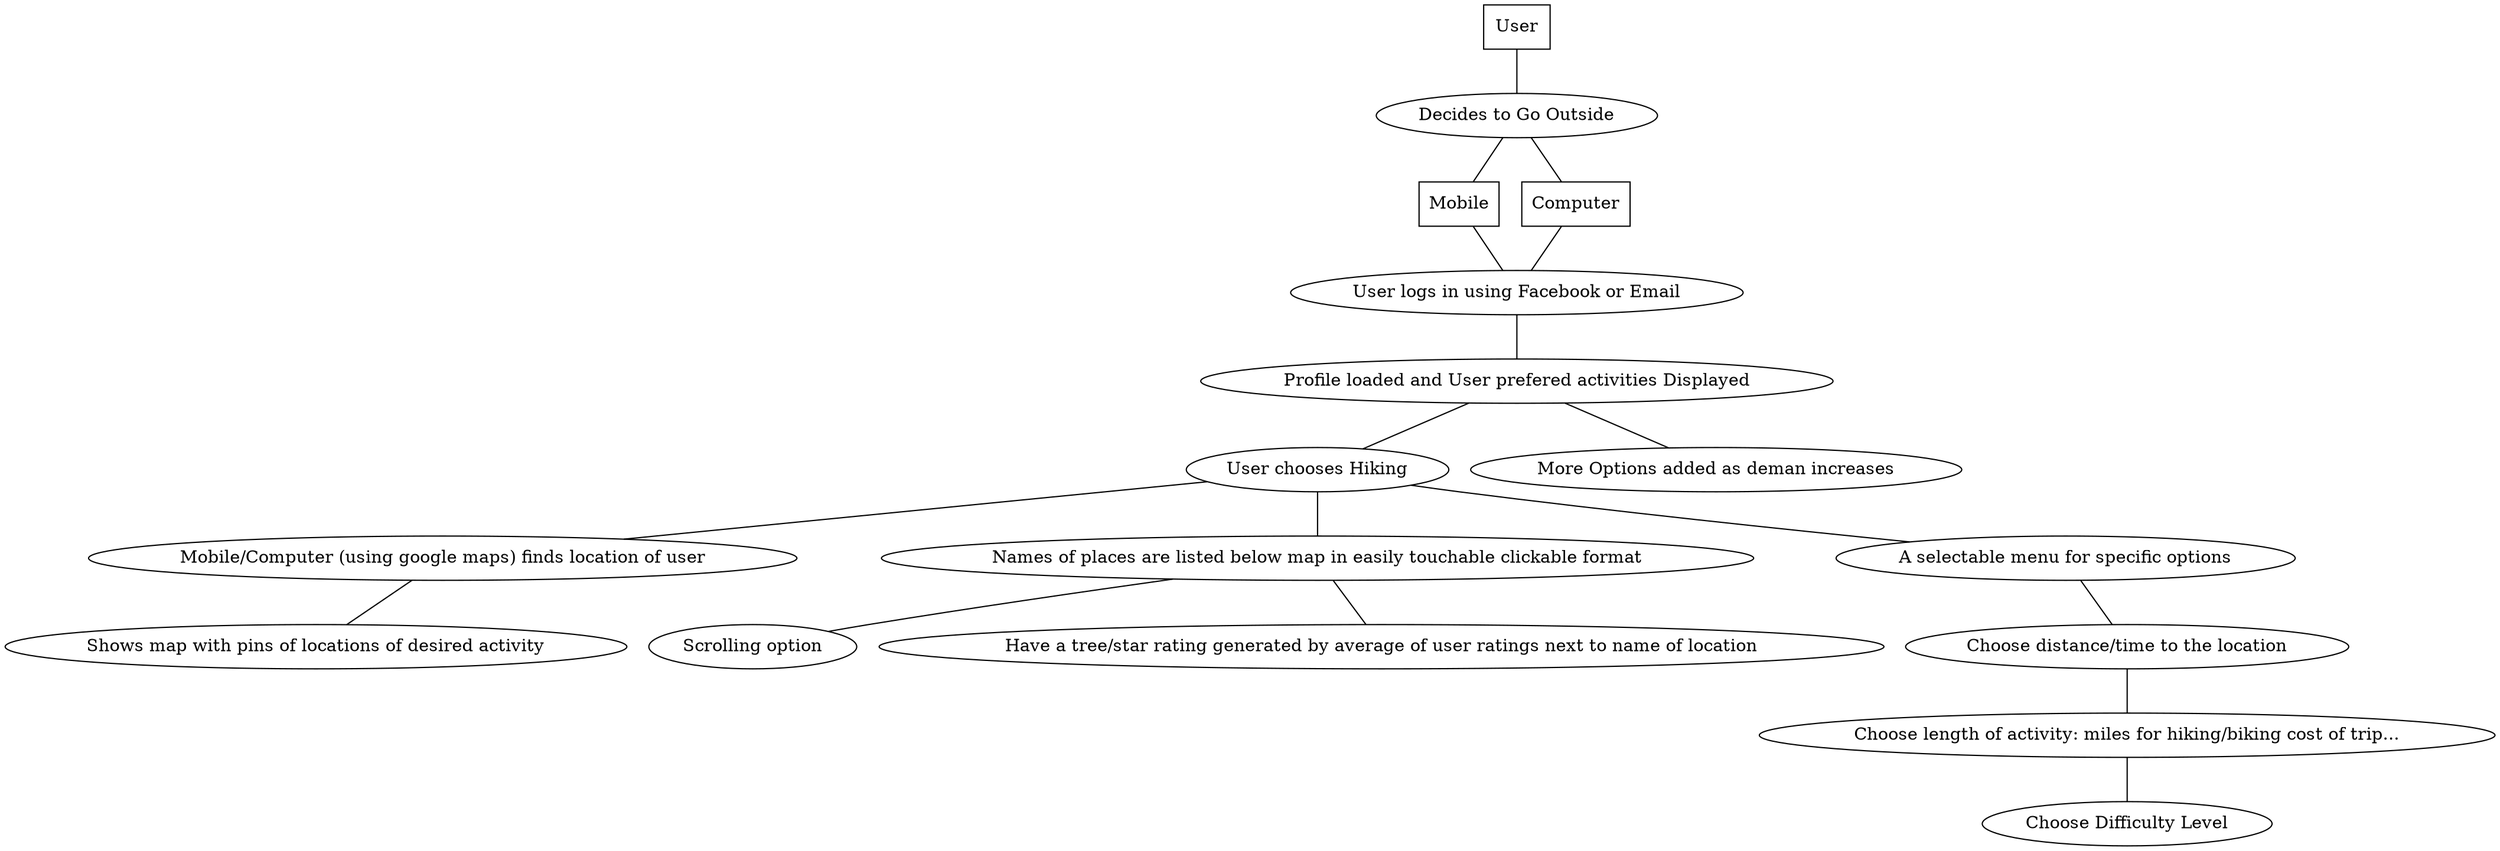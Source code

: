 graph GoOutside {
user [shape=box label="User"];
mobile [shape=box label="Mobile"];
comp [shape=box label="Computer"];
dec [label="Decides to Go Outside"]
login [label="User logs in using Facebook or Email"]
profile [label="Profile loaded and User prefered activities Displayed"]
hiking [label="User chooses Hiking"]
option [label="More Options added as deman increases"]
map_trails [label="Mobile/Computer (using google maps) finds location of user"]
map_trails1 [label="Shows map with pins of locations of desired activity"]
trails [label="Names of places are listed below map in easily touchable clickable format"]
trails1 [label="Scrolling option"]
rating [label="Have a tree/star rating generated by average of user ratings next to name of location"]
optionhike [label="A selectable menu for specific options"]
optionhike_distance [label="Choose distance/time to the location"]
optionhike_length [label="Choose length of activity: miles for hiking/biking cost of trip..."]
optionhike_dificulty [label="Choose Difficulty Level"]

user -- dec;
dec -- mobile;
dec -- comp;
comp -- login;
mobile -- login;
login -- profile;
profile -- hiking;
profile -- option;
hiking -- map_trails;
map_trails -- map_trails1;
hiking -- trails;
trails -- trails1;
trails -- rating;
hiking -- optionhike;
optionhike -- optionhike_distance -- optionhike_length -- optionhike_dificulty;


}
